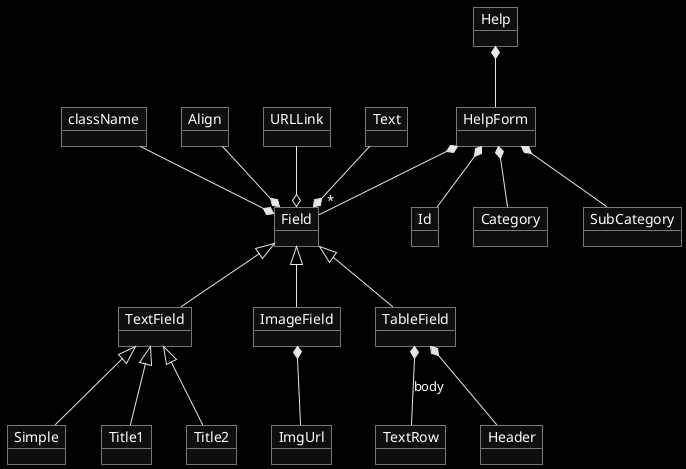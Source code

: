 @startuml form

Object Help

Object HelpForm
Object Id
Object Category
Object SubCategory
Object Field
Object URLLink
Object className
Object TextField 
Object ImageField
Object TableField
Object Align
Object Simple
Object Title1
Object Title2
Object ImgUrl
Object TextRow
Object Text
Object Header

Help *-- HelpForm
HelpForm *-- Id
HelpForm *-- Category
HelpForm *-- SubCategory
HelpForm *--"*" Field

Field *-up- Text
Field o-up- URLLink
Field *-up- Align
Field *-up- className

TextField -up-|> Field
ImageField -up-|> Field
TableField -up-|> Field

Simple -up-|> TextField
Title1 -up-|> TextField
Title2 -up-|> TextField

ImageField *-- ImgUrl

TableField *-- TextRow:body
TableField *-- Header

skinparam monochrome reverse
@enduml
